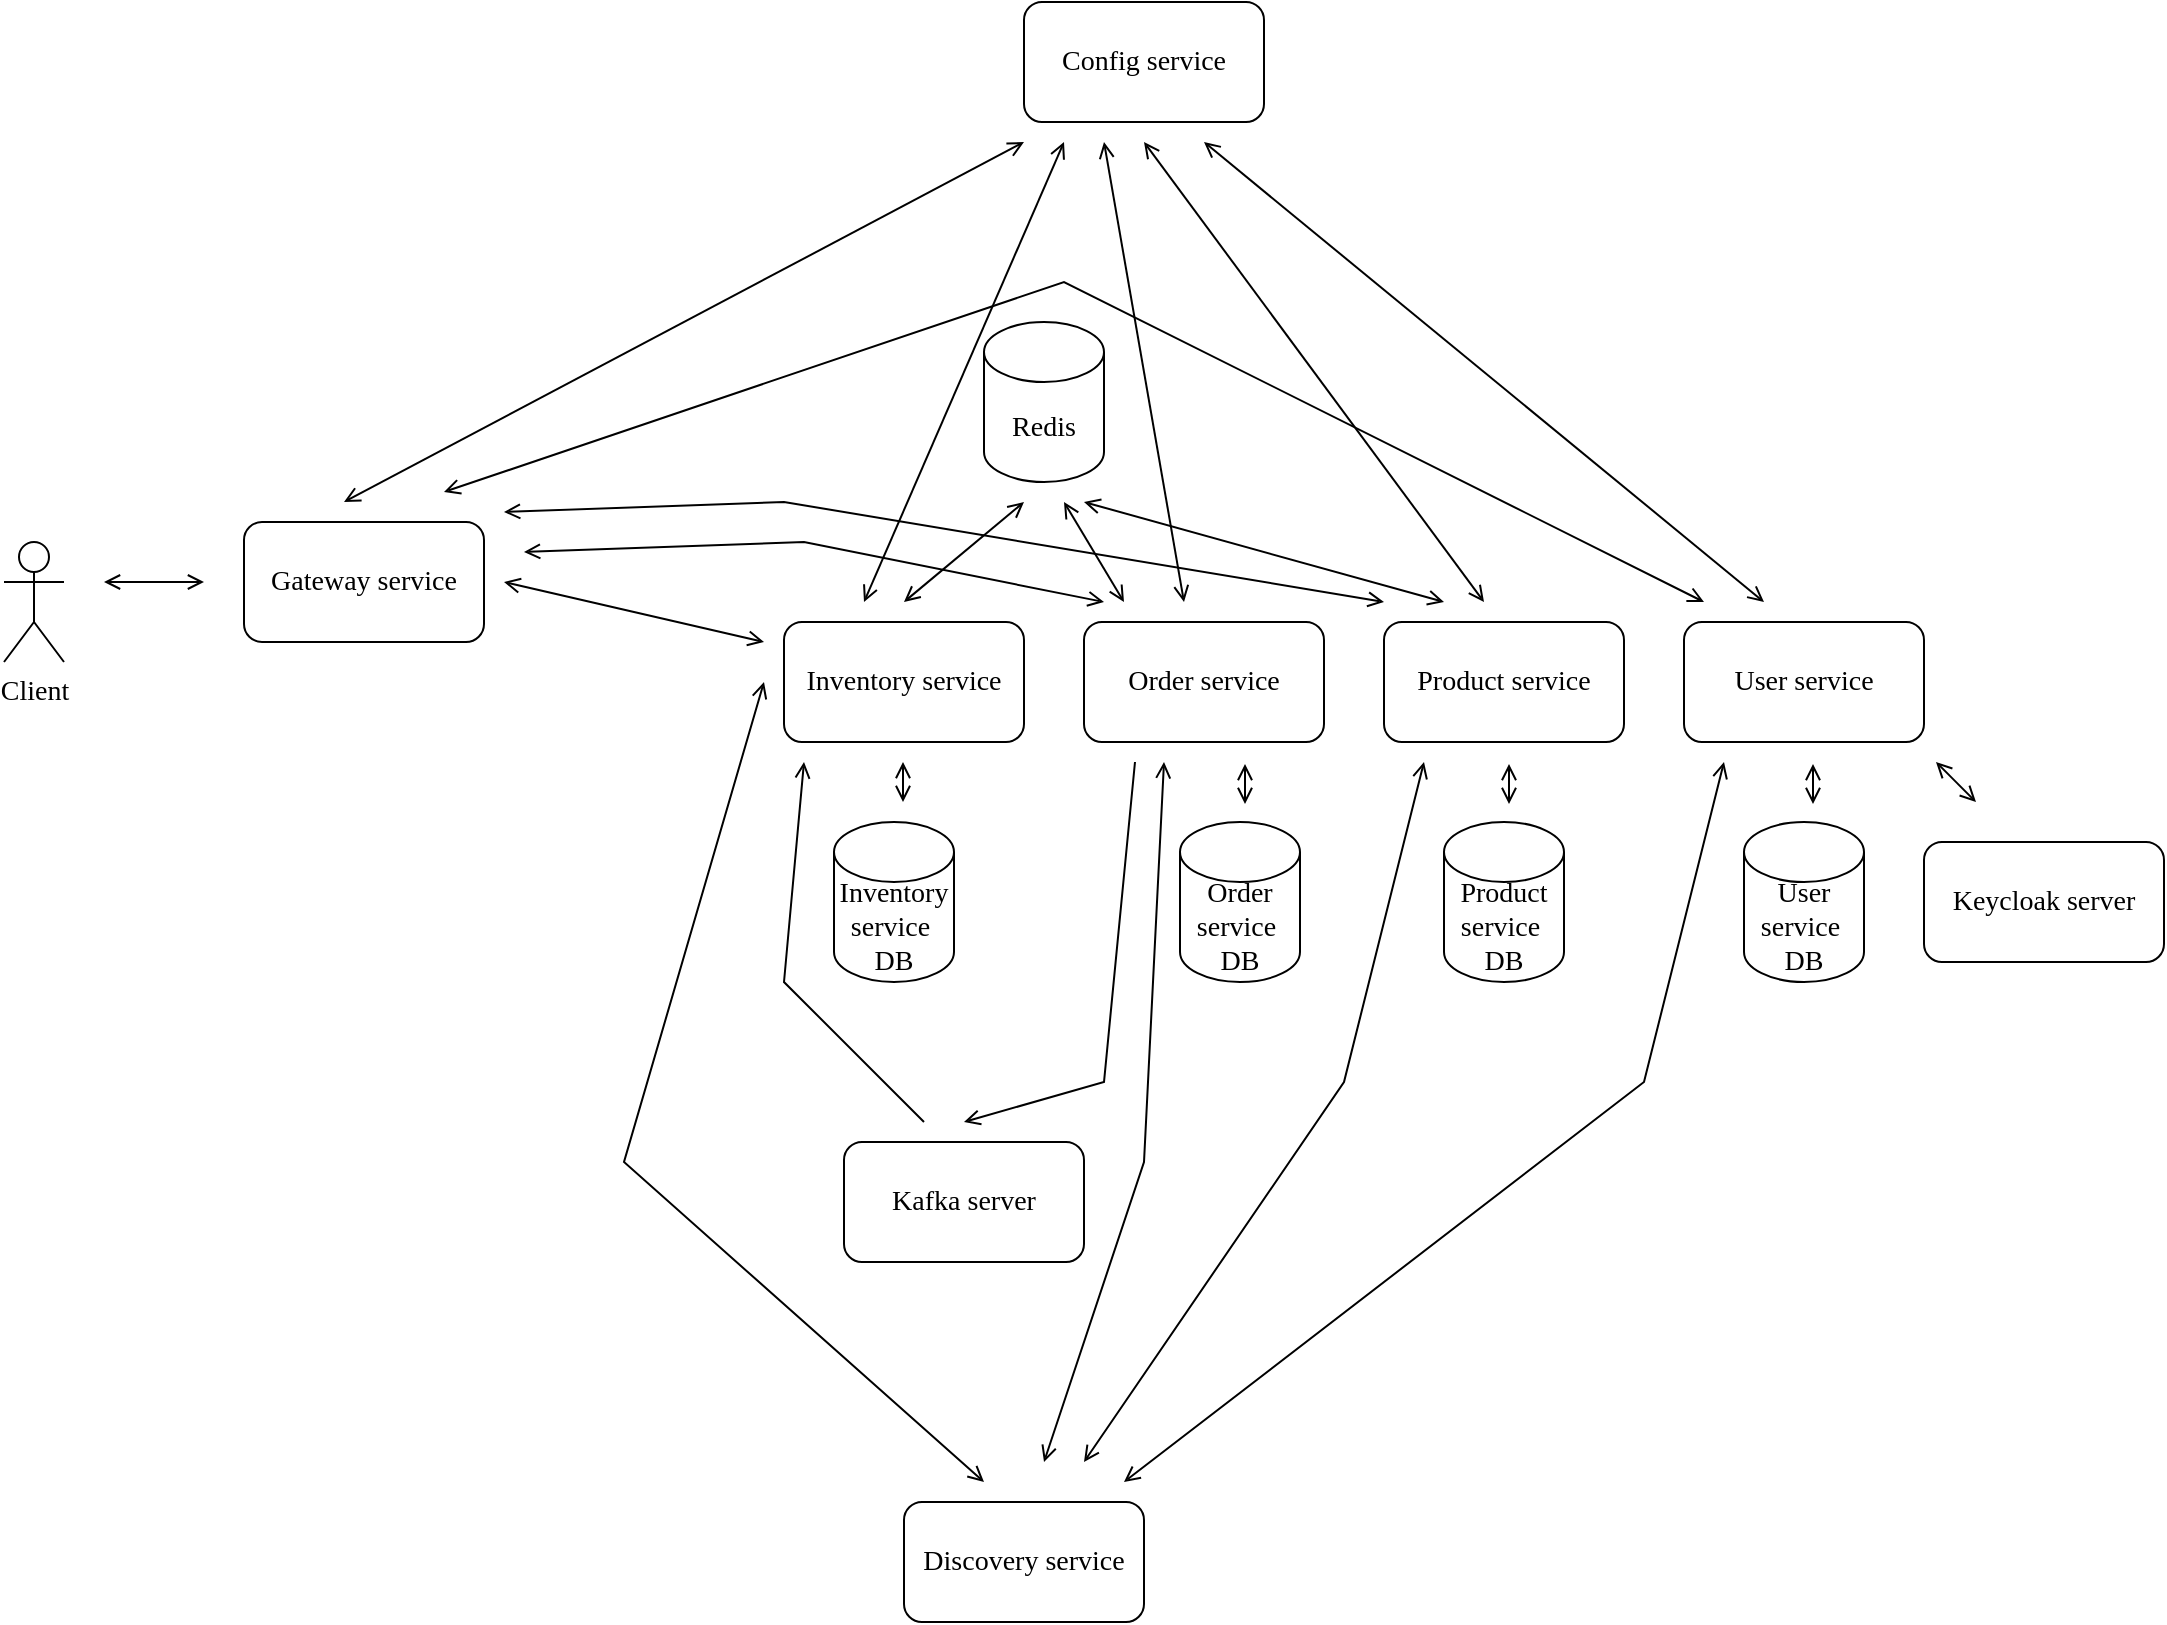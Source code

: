 <mxfile version="24.7.8">
  <diagram name="Страница — 1" id="-KptpbDzkFCjGgJNvRW_">
    <mxGraphModel dx="1687" dy="993" grid="1" gridSize="10" guides="1" tooltips="1" connect="1" arrows="1" fold="1" page="1" pageScale="1" pageWidth="4681" pageHeight="3300" math="0" shadow="0">
      <root>
        <mxCell id="0" />
        <mxCell id="1" parent="0" />
        <mxCell id="k4pxaLIg_HC0L-zMjJTz-1" value="Client" style="shape=umlActor;verticalLabelPosition=bottom;verticalAlign=top;html=1;outlineConnect=0;fontSize=14;fontFamily=Times New Roman;" vertex="1" parent="1">
          <mxGeometry x="140" y="340" width="30" height="60" as="geometry" />
        </mxCell>
        <mxCell id="k4pxaLIg_HC0L-zMjJTz-3" value="" style="endArrow=open;html=1;rounded=0;endFill=0;startArrow=open;startFill=0;fontSize=14;fontFamily=Times New Roman;" edge="1" parent="1">
          <mxGeometry width="50" height="50" relative="1" as="geometry">
            <mxPoint x="190" y="360" as="sourcePoint" />
            <mxPoint x="240" y="360" as="targetPoint" />
          </mxGeometry>
        </mxCell>
        <mxCell id="k4pxaLIg_HC0L-zMjJTz-4" value="Gateway service" style="rounded=1;whiteSpace=wrap;html=1;fontSize=14;fontFamily=Times New Roman;" vertex="1" parent="1">
          <mxGeometry x="260" y="330" width="120" height="60" as="geometry" />
        </mxCell>
        <mxCell id="k4pxaLIg_HC0L-zMjJTz-6" value="Discovery service" style="rounded=1;whiteSpace=wrap;html=1;fontSize=14;fontFamily=Times New Roman;" vertex="1" parent="1">
          <mxGeometry x="590" y="820" width="120" height="60" as="geometry" />
        </mxCell>
        <mxCell id="k4pxaLIg_HC0L-zMjJTz-7" value="Config service" style="rounded=1;whiteSpace=wrap;html=1;fontSize=14;fontFamily=Times New Roman;" vertex="1" parent="1">
          <mxGeometry x="650" y="70" width="120" height="60" as="geometry" />
        </mxCell>
        <mxCell id="k4pxaLIg_HC0L-zMjJTz-8" value="Inventory service" style="rounded=1;whiteSpace=wrap;html=1;fontSize=14;fontFamily=Times New Roman;" vertex="1" parent="1">
          <mxGeometry x="530" y="380" width="120" height="60" as="geometry" />
        </mxCell>
        <mxCell id="k4pxaLIg_HC0L-zMjJTz-9" value="Order service" style="rounded=1;whiteSpace=wrap;html=1;fontSize=14;fontFamily=Times New Roman;" vertex="1" parent="1">
          <mxGeometry x="680" y="380" width="120" height="60" as="geometry" />
        </mxCell>
        <mxCell id="k4pxaLIg_HC0L-zMjJTz-10" value="Product service" style="rounded=1;whiteSpace=wrap;html=1;fontSize=14;fontFamily=Times New Roman;" vertex="1" parent="1">
          <mxGeometry x="830" y="380" width="120" height="60" as="geometry" />
        </mxCell>
        <mxCell id="k4pxaLIg_HC0L-zMjJTz-11" value="User service" style="rounded=1;whiteSpace=wrap;html=1;fontSize=14;fontFamily=Times New Roman;" vertex="1" parent="1">
          <mxGeometry x="980" y="380" width="120" height="60" as="geometry" />
        </mxCell>
        <mxCell id="k4pxaLIg_HC0L-zMjJTz-12" value="Inventory&lt;div style=&quot;font-size: 14px;&quot;&gt;service&amp;nbsp;&lt;/div&gt;&lt;div style=&quot;font-size: 14px;&quot;&gt;DB&lt;/div&gt;" style="shape=cylinder3;whiteSpace=wrap;html=1;boundedLbl=1;backgroundOutline=1;size=15;fontSize=14;fontFamily=Times New Roman;" vertex="1" parent="1">
          <mxGeometry x="555" y="480" width="60" height="80" as="geometry" />
        </mxCell>
        <mxCell id="k4pxaLIg_HC0L-zMjJTz-13" value="&lt;div style=&quot;font-size: 14px;&quot;&gt;Order&lt;/div&gt;&lt;div style=&quot;font-size: 14px;&quot;&gt;service&amp;nbsp;&lt;/div&gt;&lt;div style=&quot;font-size: 14px;&quot;&gt;DB&lt;/div&gt;" style="shape=cylinder3;whiteSpace=wrap;html=1;boundedLbl=1;backgroundOutline=1;size=15;fontSize=14;fontFamily=Times New Roman;" vertex="1" parent="1">
          <mxGeometry x="728" y="480" width="60" height="80" as="geometry" />
        </mxCell>
        <mxCell id="k4pxaLIg_HC0L-zMjJTz-14" value="&lt;div style=&quot;font-size: 14px;&quot;&gt;Product&lt;/div&gt;&lt;div style=&quot;font-size: 14px;&quot;&gt;service&amp;nbsp;&lt;/div&gt;&lt;div style=&quot;font-size: 14px;&quot;&gt;DB&lt;/div&gt;" style="shape=cylinder3;whiteSpace=wrap;html=1;boundedLbl=1;backgroundOutline=1;size=15;fontSize=14;fontFamily=Times New Roman;" vertex="1" parent="1">
          <mxGeometry x="860" y="480" width="60" height="80" as="geometry" />
        </mxCell>
        <mxCell id="k4pxaLIg_HC0L-zMjJTz-15" value="&lt;div style=&quot;font-size: 14px;&quot;&gt;User&lt;/div&gt;&lt;div style=&quot;font-size: 14px;&quot;&gt;service&amp;nbsp;&lt;/div&gt;&lt;div style=&quot;font-size: 14px;&quot;&gt;DB&lt;/div&gt;" style="shape=cylinder3;whiteSpace=wrap;html=1;boundedLbl=1;backgroundOutline=1;size=15;fontSize=14;fontFamily=Times New Roman;" vertex="1" parent="1">
          <mxGeometry x="1010" y="480" width="60" height="80" as="geometry" />
        </mxCell>
        <mxCell id="k4pxaLIg_HC0L-zMjJTz-17" value="Keycloak server" style="rounded=1;whiteSpace=wrap;html=1;fontSize=14;fontFamily=Times New Roman;" vertex="1" parent="1">
          <mxGeometry x="1100" y="490" width="120" height="60" as="geometry" />
        </mxCell>
        <mxCell id="k4pxaLIg_HC0L-zMjJTz-18" value="Redis" style="shape=cylinder3;whiteSpace=wrap;html=1;boundedLbl=1;backgroundOutline=1;size=15;fontSize=14;fontFamily=Times New Roman;" vertex="1" parent="1">
          <mxGeometry x="630" y="230" width="60" height="80" as="geometry" />
        </mxCell>
        <mxCell id="k4pxaLIg_HC0L-zMjJTz-19" value="" style="endArrow=open;html=1;rounded=0;endFill=0;startArrow=open;startFill=0;fontSize=14;fontFamily=Times New Roman;" edge="1" parent="1">
          <mxGeometry width="50" height="50" relative="1" as="geometry">
            <mxPoint x="310" y="320" as="sourcePoint" />
            <mxPoint x="650" y="140" as="targetPoint" />
          </mxGeometry>
        </mxCell>
        <mxCell id="k4pxaLIg_HC0L-zMjJTz-22" value="" style="endArrow=open;html=1;rounded=0;endFill=0;startArrow=open;startFill=0;fontSize=14;fontFamily=Times New Roman;" edge="1" parent="1">
          <mxGeometry width="50" height="50" relative="1" as="geometry">
            <mxPoint x="570" y="370" as="sourcePoint" />
            <mxPoint x="670" y="140" as="targetPoint" />
          </mxGeometry>
        </mxCell>
        <mxCell id="k4pxaLIg_HC0L-zMjJTz-25" value="" style="endArrow=open;html=1;rounded=0;endFill=0;startArrow=open;startFill=0;fontSize=14;fontFamily=Times New Roman;" edge="1" parent="1">
          <mxGeometry width="50" height="50" relative="1" as="geometry">
            <mxPoint x="690" y="140" as="sourcePoint" />
            <mxPoint x="730" y="370" as="targetPoint" />
          </mxGeometry>
        </mxCell>
        <mxCell id="k4pxaLIg_HC0L-zMjJTz-26" value="" style="endArrow=open;html=1;rounded=0;endFill=0;startArrow=open;startFill=0;fontSize=14;fontFamily=Times New Roman;" edge="1" parent="1">
          <mxGeometry width="50" height="50" relative="1" as="geometry">
            <mxPoint x="880" y="370" as="sourcePoint" />
            <mxPoint x="710" y="140" as="targetPoint" />
          </mxGeometry>
        </mxCell>
        <mxCell id="k4pxaLIg_HC0L-zMjJTz-28" value="" style="endArrow=open;html=1;rounded=0;endFill=0;startArrow=open;startFill=0;fontSize=14;fontFamily=Times New Roman;" edge="1" parent="1">
          <mxGeometry width="50" height="50" relative="1" as="geometry">
            <mxPoint x="1020" y="370" as="sourcePoint" />
            <mxPoint x="740" y="140" as="targetPoint" />
          </mxGeometry>
        </mxCell>
        <mxCell id="k4pxaLIg_HC0L-zMjJTz-30" value="" style="endArrow=open;html=1;rounded=0;endFill=0;startArrow=open;startFill=0;fontSize=14;fontFamily=Times New Roman;" edge="1" parent="1">
          <mxGeometry width="50" height="50" relative="1" as="geometry">
            <mxPoint x="589.5" y="450" as="sourcePoint" />
            <mxPoint x="589.5" y="470" as="targetPoint" />
          </mxGeometry>
        </mxCell>
        <mxCell id="k4pxaLIg_HC0L-zMjJTz-36" value="" style="endArrow=open;html=1;rounded=0;endFill=0;startArrow=open;startFill=0;fontSize=14;fontFamily=Times New Roman;" edge="1" parent="1">
          <mxGeometry width="50" height="50" relative="1" as="geometry">
            <mxPoint x="760.5" y="451" as="sourcePoint" />
            <mxPoint x="760.5" y="471" as="targetPoint" />
          </mxGeometry>
        </mxCell>
        <mxCell id="k4pxaLIg_HC0L-zMjJTz-38" value="" style="endArrow=open;html=1;rounded=0;endFill=0;startArrow=open;startFill=0;fontSize=14;fontFamily=Times New Roman;" edge="1" parent="1">
          <mxGeometry width="50" height="50" relative="1" as="geometry">
            <mxPoint x="892.5" y="451" as="sourcePoint" />
            <mxPoint x="892.5" y="471" as="targetPoint" />
          </mxGeometry>
        </mxCell>
        <mxCell id="k4pxaLIg_HC0L-zMjJTz-40" value="" style="endArrow=open;html=1;rounded=0;endFill=0;startArrow=open;startFill=0;fontSize=14;fontFamily=Times New Roman;" edge="1" parent="1">
          <mxGeometry width="50" height="50" relative="1" as="geometry">
            <mxPoint x="1044.5" y="451" as="sourcePoint" />
            <mxPoint x="1044.5" y="471" as="targetPoint" />
          </mxGeometry>
        </mxCell>
        <mxCell id="k4pxaLIg_HC0L-zMjJTz-47" value="" style="endArrow=open;html=1;rounded=0;endFill=0;fontSize=14;fontFamily=Times New Roman;startArrow=open;startFill=0;" edge="1" parent="1">
          <mxGeometry width="50" height="50" relative="1" as="geometry">
            <mxPoint x="1106" y="450" as="sourcePoint" />
            <mxPoint x="1126" y="470" as="targetPoint" />
          </mxGeometry>
        </mxCell>
        <mxCell id="k4pxaLIg_HC0L-zMjJTz-50" value="" style="endArrow=open;html=1;rounded=0;endFill=0;startArrow=open;startFill=0;fontSize=14;fontFamily=Times New Roman;" edge="1" parent="1">
          <mxGeometry width="50" height="50" relative="1" as="geometry">
            <mxPoint x="520" y="410" as="sourcePoint" />
            <mxPoint x="630" y="810" as="targetPoint" />
            <Array as="points">
              <mxPoint x="450" y="650" />
            </Array>
          </mxGeometry>
        </mxCell>
        <mxCell id="k4pxaLIg_HC0L-zMjJTz-53" value="" style="endArrow=open;html=1;rounded=0;endFill=0;startArrow=open;startFill=0;fontSize=14;fontFamily=Times New Roman;" edge="1" parent="1">
          <mxGeometry width="50" height="50" relative="1" as="geometry">
            <mxPoint x="720" y="450" as="sourcePoint" />
            <mxPoint x="660" y="800" as="targetPoint" />
            <Array as="points">
              <mxPoint x="710" y="650" />
            </Array>
          </mxGeometry>
        </mxCell>
        <mxCell id="k4pxaLIg_HC0L-zMjJTz-54" value="Kafka server" style="rounded=1;whiteSpace=wrap;html=1;fontSize=14;fontFamily=Times New Roman;" vertex="1" parent="1">
          <mxGeometry x="560" y="640" width="120" height="60" as="geometry" />
        </mxCell>
        <mxCell id="k4pxaLIg_HC0L-zMjJTz-55" value="" style="endArrow=none;html=1;rounded=0;endFill=0;startArrow=open;startFill=0;fontSize=14;fontFamily=Times New Roman;" edge="1" parent="1">
          <mxGeometry width="50" height="50" relative="1" as="geometry">
            <mxPoint x="540" y="450" as="sourcePoint" />
            <mxPoint x="600" y="630" as="targetPoint" />
            <Array as="points">
              <mxPoint x="530" y="560" />
            </Array>
          </mxGeometry>
        </mxCell>
        <mxCell id="k4pxaLIg_HC0L-zMjJTz-56" value="" style="endArrow=none;html=1;rounded=0;endFill=0;startArrow=open;startFill=0;fontSize=14;fontFamily=Times New Roman;" edge="1" parent="1">
          <mxGeometry width="50" height="50" relative="1" as="geometry">
            <mxPoint x="620" y="630" as="sourcePoint" />
            <mxPoint x="705.5" y="450" as="targetPoint" />
            <Array as="points">
              <mxPoint x="690" y="610" />
            </Array>
          </mxGeometry>
        </mxCell>
        <mxCell id="k4pxaLIg_HC0L-zMjJTz-58" value="" style="endArrow=open;html=1;rounded=0;endFill=0;startArrow=open;startFill=0;fontSize=14;fontFamily=Times New Roman;" edge="1" parent="1">
          <mxGeometry width="50" height="50" relative="1" as="geometry">
            <mxPoint x="850" y="450" as="sourcePoint" />
            <mxPoint x="680" y="800" as="targetPoint" />
            <Array as="points">
              <mxPoint x="810" y="610" />
            </Array>
          </mxGeometry>
        </mxCell>
        <mxCell id="k4pxaLIg_HC0L-zMjJTz-59" value="" style="endArrow=open;html=1;rounded=0;endFill=0;startArrow=open;startFill=0;fontSize=14;fontFamily=Times New Roman;" edge="1" parent="1">
          <mxGeometry width="50" height="50" relative="1" as="geometry">
            <mxPoint x="1000" y="450" as="sourcePoint" />
            <mxPoint x="700" y="810" as="targetPoint" />
            <Array as="points">
              <mxPoint x="960" y="610" />
            </Array>
          </mxGeometry>
        </mxCell>
        <mxCell id="k4pxaLIg_HC0L-zMjJTz-62" value="" style="endArrow=open;html=1;rounded=0;endFill=0;startArrow=open;startFill=0;fontSize=14;fontFamily=Times New Roman;" edge="1" parent="1">
          <mxGeometry width="50" height="50" relative="1" as="geometry">
            <mxPoint x="860" y="370" as="sourcePoint" />
            <mxPoint x="680" y="320" as="targetPoint" />
          </mxGeometry>
        </mxCell>
        <mxCell id="k4pxaLIg_HC0L-zMjJTz-63" value="" style="endArrow=open;html=1;rounded=0;endFill=0;startArrow=open;startFill=0;fontSize=14;fontFamily=Times New Roman;" edge="1" parent="1">
          <mxGeometry width="50" height="50" relative="1" as="geometry">
            <mxPoint x="650" y="320" as="sourcePoint" />
            <mxPoint x="590" y="370" as="targetPoint" />
          </mxGeometry>
        </mxCell>
        <mxCell id="k4pxaLIg_HC0L-zMjJTz-64" value="" style="endArrow=open;html=1;rounded=0;endFill=0;startArrow=open;startFill=0;fontSize=14;fontFamily=Times New Roman;" edge="1" parent="1">
          <mxGeometry width="50" height="50" relative="1" as="geometry">
            <mxPoint x="670" y="320" as="sourcePoint" />
            <mxPoint x="700" y="370" as="targetPoint" />
          </mxGeometry>
        </mxCell>
        <mxCell id="k4pxaLIg_HC0L-zMjJTz-65" value="" style="endArrow=open;html=1;rounded=0;endFill=0;startArrow=open;startFill=0;fontSize=14;fontFamily=Times New Roman;" edge="1" parent="1">
          <mxGeometry width="50" height="50" relative="1" as="geometry">
            <mxPoint x="390" y="360" as="sourcePoint" />
            <mxPoint x="520" y="390" as="targetPoint" />
          </mxGeometry>
        </mxCell>
        <mxCell id="k4pxaLIg_HC0L-zMjJTz-67" value="" style="endArrow=open;html=1;rounded=0;endFill=0;startArrow=open;startFill=0;fontSize=14;fontFamily=Times New Roman;" edge="1" parent="1">
          <mxGeometry width="50" height="50" relative="1" as="geometry">
            <mxPoint x="400" y="345" as="sourcePoint" />
            <mxPoint x="690" y="370" as="targetPoint" />
            <Array as="points">
              <mxPoint x="540" y="340" />
            </Array>
          </mxGeometry>
        </mxCell>
        <mxCell id="k4pxaLIg_HC0L-zMjJTz-68" value="" style="endArrow=open;html=1;rounded=0;endFill=0;startArrow=open;startFill=0;fontSize=14;fontFamily=Times New Roman;" edge="1" parent="1">
          <mxGeometry width="50" height="50" relative="1" as="geometry">
            <mxPoint x="390" y="325" as="sourcePoint" />
            <mxPoint x="830" y="370" as="targetPoint" />
            <Array as="points">
              <mxPoint x="530" y="320" />
            </Array>
          </mxGeometry>
        </mxCell>
        <mxCell id="k4pxaLIg_HC0L-zMjJTz-69" value="" style="endArrow=open;html=1;rounded=0;endFill=0;startArrow=open;startFill=0;fontSize=14;fontFamily=Times New Roman;" edge="1" parent="1">
          <mxGeometry width="50" height="50" relative="1" as="geometry">
            <mxPoint x="360" y="315" as="sourcePoint" />
            <mxPoint x="990" y="370" as="targetPoint" />
            <Array as="points">
              <mxPoint x="670" y="210" />
            </Array>
          </mxGeometry>
        </mxCell>
      </root>
    </mxGraphModel>
  </diagram>
</mxfile>
